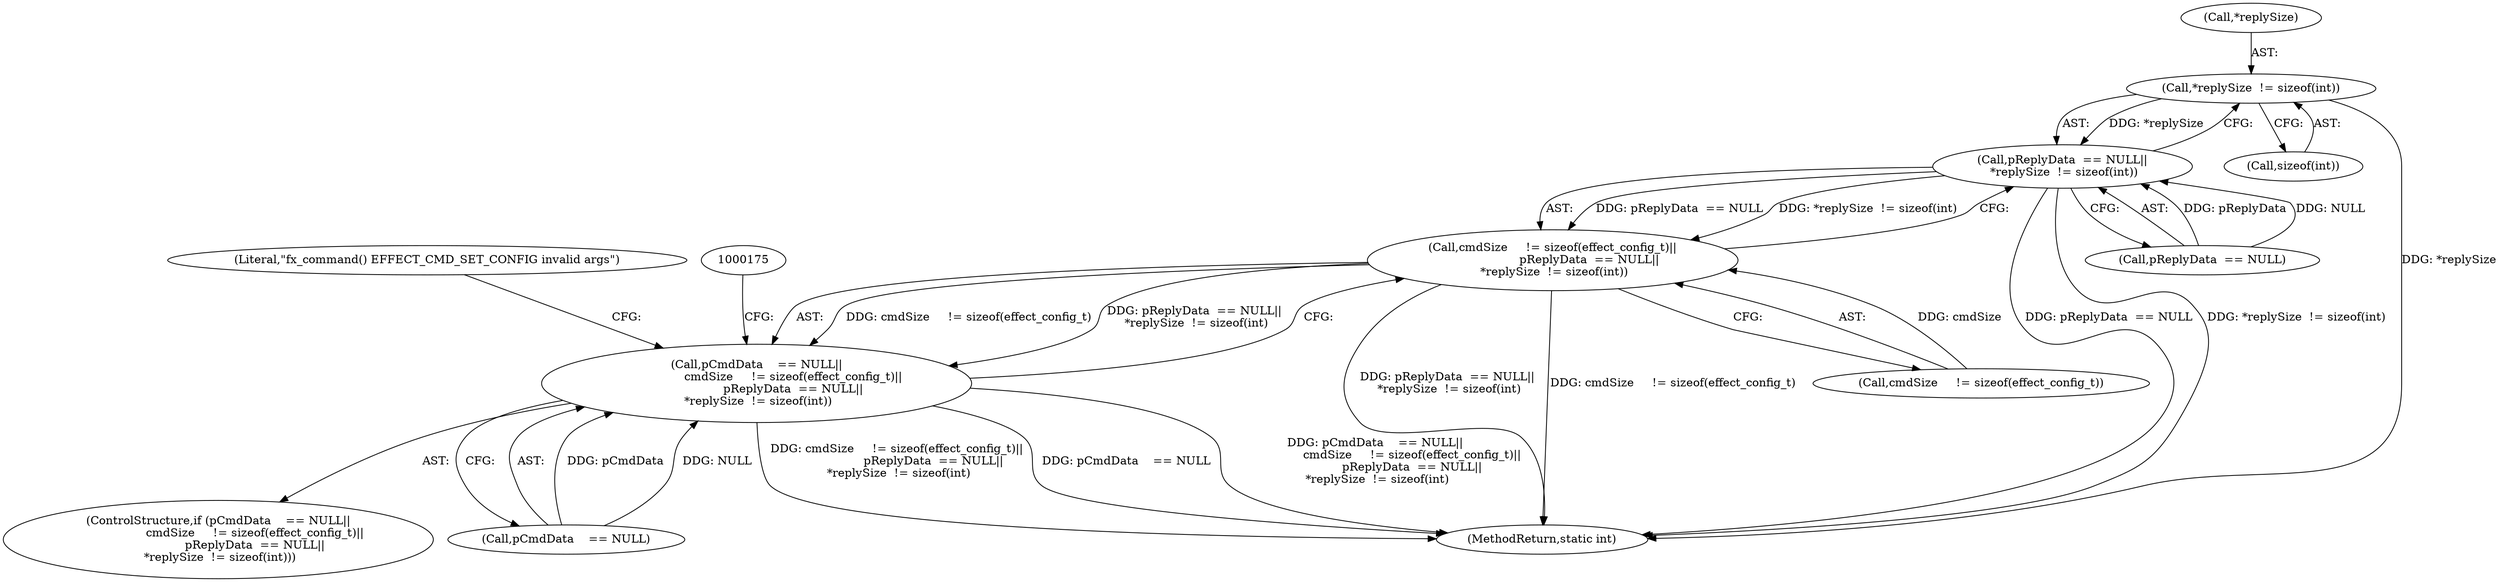 digraph "0_Android_073a80800f341325932c66818ce4302b312909a4_0@API" {
"1000161" [label="(Call,*replySize  != sizeof(int))"];
"1000157" [label="(Call,pReplyData  == NULL||\n *replySize  != sizeof(int))"];
"1000152" [label="(Call,cmdSize     != sizeof(effect_config_t)||\n                    pReplyData  == NULL||\n *replySize  != sizeof(int))"];
"1000148" [label="(Call,pCmdData    == NULL||\n                    cmdSize     != sizeof(effect_config_t)||\n                    pReplyData  == NULL||\n *replySize  != sizeof(int))"];
"1000162" [label="(Call,*replySize)"];
"1000168" [label="(Literal,\"fx_command() EFFECT_CMD_SET_CONFIG invalid args\")"];
"1000164" [label="(Call,sizeof(int))"];
"1000157" [label="(Call,pReplyData  == NULL||\n *replySize  != sizeof(int))"];
"1000474" [label="(MethodReturn,static int)"];
"1000147" [label="(ControlStructure,if (pCmdData    == NULL||\n                    cmdSize     != sizeof(effect_config_t)||\n                    pReplyData  == NULL||\n *replySize  != sizeof(int)))"];
"1000148" [label="(Call,pCmdData    == NULL||\n                    cmdSize     != sizeof(effect_config_t)||\n                    pReplyData  == NULL||\n *replySize  != sizeof(int))"];
"1000152" [label="(Call,cmdSize     != sizeof(effect_config_t)||\n                    pReplyData  == NULL||\n *replySize  != sizeof(int))"];
"1000158" [label="(Call,pReplyData  == NULL)"];
"1000149" [label="(Call,pCmdData    == NULL)"];
"1000161" [label="(Call,*replySize  != sizeof(int))"];
"1000153" [label="(Call,cmdSize     != sizeof(effect_config_t))"];
"1000161" -> "1000157"  [label="AST: "];
"1000161" -> "1000164"  [label="CFG: "];
"1000162" -> "1000161"  [label="AST: "];
"1000164" -> "1000161"  [label="AST: "];
"1000157" -> "1000161"  [label="CFG: "];
"1000161" -> "1000474"  [label="DDG: *replySize"];
"1000161" -> "1000157"  [label="DDG: *replySize"];
"1000157" -> "1000152"  [label="AST: "];
"1000157" -> "1000158"  [label="CFG: "];
"1000158" -> "1000157"  [label="AST: "];
"1000152" -> "1000157"  [label="CFG: "];
"1000157" -> "1000474"  [label="DDG: pReplyData  == NULL"];
"1000157" -> "1000474"  [label="DDG: *replySize  != sizeof(int)"];
"1000157" -> "1000152"  [label="DDG: pReplyData  == NULL"];
"1000157" -> "1000152"  [label="DDG: *replySize  != sizeof(int)"];
"1000158" -> "1000157"  [label="DDG: pReplyData"];
"1000158" -> "1000157"  [label="DDG: NULL"];
"1000152" -> "1000148"  [label="AST: "];
"1000152" -> "1000153"  [label="CFG: "];
"1000153" -> "1000152"  [label="AST: "];
"1000148" -> "1000152"  [label="CFG: "];
"1000152" -> "1000474"  [label="DDG: pReplyData  == NULL||\n *replySize  != sizeof(int)"];
"1000152" -> "1000474"  [label="DDG: cmdSize     != sizeof(effect_config_t)"];
"1000152" -> "1000148"  [label="DDG: cmdSize     != sizeof(effect_config_t)"];
"1000152" -> "1000148"  [label="DDG: pReplyData  == NULL||\n *replySize  != sizeof(int)"];
"1000153" -> "1000152"  [label="DDG: cmdSize"];
"1000148" -> "1000147"  [label="AST: "];
"1000148" -> "1000149"  [label="CFG: "];
"1000149" -> "1000148"  [label="AST: "];
"1000168" -> "1000148"  [label="CFG: "];
"1000175" -> "1000148"  [label="CFG: "];
"1000148" -> "1000474"  [label="DDG: cmdSize     != sizeof(effect_config_t)||\n                    pReplyData  == NULL||\n *replySize  != sizeof(int)"];
"1000148" -> "1000474"  [label="DDG: pCmdData    == NULL"];
"1000148" -> "1000474"  [label="DDG: pCmdData    == NULL||\n                    cmdSize     != sizeof(effect_config_t)||\n                    pReplyData  == NULL||\n *replySize  != sizeof(int)"];
"1000149" -> "1000148"  [label="DDG: pCmdData"];
"1000149" -> "1000148"  [label="DDG: NULL"];
}
